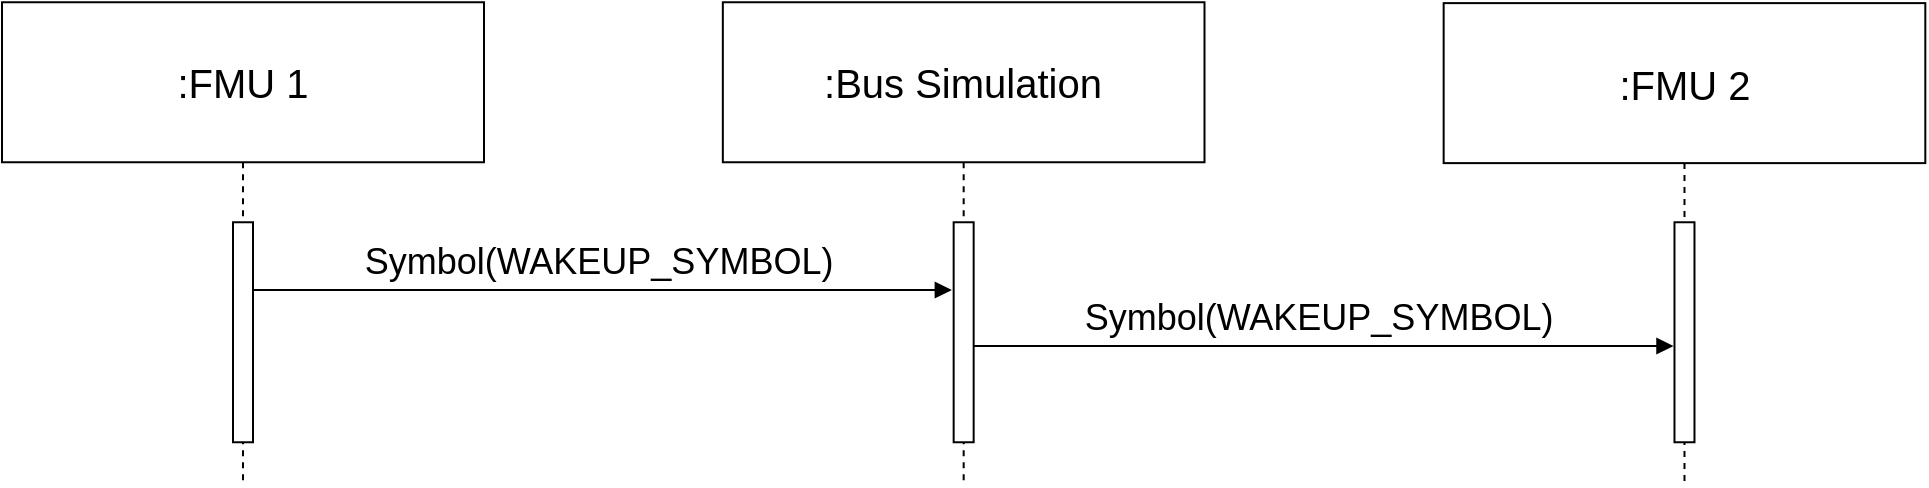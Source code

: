 <mxfile version="26.0.6">
  <diagram id="kgpKYQtTHZ0yAKxKKP6v" name="Page-1">
    <mxGraphModel dx="-797" dy="-594" grid="1" gridSize="10" guides="1" tooltips="1" connect="1" arrows="1" fold="1" page="1" pageScale="1" pageWidth="850" pageHeight="1100" math="0" shadow="0">
      <root>
        <mxCell id="0" />
        <mxCell id="1" parent="0" />
        <mxCell id="od-dk-tfpZx7mSIlCZZn-13" value="&lt;font style=&quot;font-size: 18px;&quot;&gt;Symbol(WAKEUP_SYMBOL)&lt;/font&gt;" style="html=1;verticalAlign=bottom;endArrow=block;curved=0;rounded=0;" parent="1" edge="1">
          <mxGeometry width="80" relative="1" as="geometry">
            <mxPoint x="2399.83" y="2171" as="sourcePoint" />
            <mxPoint x="2754.745" y="2171" as="targetPoint" />
          </mxGeometry>
        </mxCell>
        <mxCell id="od-dk-tfpZx7mSIlCZZn-12" value="&lt;font style=&quot;font-size: 18px;&quot;&gt;Symbol(WAKEUP_SYMBOL)&lt;/font&gt;" style="html=1;verticalAlign=bottom;endArrow=block;curved=0;rounded=0;" parent="1" edge="1">
          <mxGeometry width="80" relative="1" as="geometry">
            <mxPoint x="2040" y="2143" as="sourcePoint" />
            <mxPoint x="2393.925" y="2143" as="targetPoint" />
            <Array as="points" />
          </mxGeometry>
        </mxCell>
        <mxCell id="od-dk-tfpZx7mSIlCZZn-1" value="&lt;font style=&quot;font-size: 20px;&quot;&gt;:FMU 1&lt;/font&gt;" style="shape=umlLifeline;perimeter=lifelinePerimeter;whiteSpace=wrap;html=1;container=1;dropTarget=0;collapsible=0;recursiveResize=0;outlineConnect=0;portConstraint=eastwest;newEdgeStyle={&quot;curved&quot;:0,&quot;rounded&quot;:0};size=80;" parent="1" vertex="1">
          <mxGeometry x="1919" y="1999.13" width="241" height="240.87" as="geometry" />
        </mxCell>
        <mxCell id="LTeh_Qn0WR-T-UTZRkvy-1" value="" style="html=1;points=[[0,0,0,0,5],[0,1,0,0,-5],[1,0,0,0,5],[1,1,0,0,-5]];perimeter=orthogonalPerimeter;outlineConnect=0;targetShapes=umlLifeline;portConstraint=eastwest;newEdgeStyle={&quot;curved&quot;:0,&quot;rounded&quot;:0};fillColor=default;" vertex="1" parent="od-dk-tfpZx7mSIlCZZn-1">
          <mxGeometry x="115.5" y="110" width="10" height="110" as="geometry" />
        </mxCell>
        <mxCell id="od-dk-tfpZx7mSIlCZZn-2" value="&lt;font style=&quot;font-size: 20px;&quot;&gt;:FMU 2&lt;/font&gt;" style="shape=umlLifeline;perimeter=lifelinePerimeter;whiteSpace=wrap;html=1;container=1;dropTarget=0;collapsible=0;recursiveResize=0;outlineConnect=0;portConstraint=eastwest;newEdgeStyle={&quot;curved&quot;:0,&quot;rounded&quot;:0};size=80;" parent="1" vertex="1">
          <mxGeometry x="2639.83" y="1999.56" width="240.83" height="240.44" as="geometry" />
        </mxCell>
        <mxCell id="LTeh_Qn0WR-T-UTZRkvy-2" value="" style="html=1;points=[[0,0,0,0,5],[0,1,0,0,-5],[1,0,0,0,5],[1,1,0,0,-5]];perimeter=orthogonalPerimeter;outlineConnect=0;targetShapes=umlLifeline;portConstraint=eastwest;newEdgeStyle={&quot;curved&quot;:0,&quot;rounded&quot;:0};fillColor=default;" vertex="1" parent="od-dk-tfpZx7mSIlCZZn-2">
          <mxGeometry x="115.41" y="109.57" width="10" height="110" as="geometry" />
        </mxCell>
        <mxCell id="od-dk-tfpZx7mSIlCZZn-3" value="&lt;font style=&quot;font-size: 20px;&quot;&gt;:Bus Simulation&lt;/font&gt;" style="shape=umlLifeline;perimeter=lifelinePerimeter;whiteSpace=wrap;html=1;container=1;dropTarget=0;collapsible=0;recursiveResize=0;outlineConnect=0;portConstraint=eastwest;newEdgeStyle={&quot;curved&quot;:0,&quot;rounded&quot;:0};size=80;" parent="1" vertex="1">
          <mxGeometry x="2279.42" y="1999.13" width="240.83" height="240.87" as="geometry" />
        </mxCell>
        <mxCell id="od-dk-tfpZx7mSIlCZZn-4" value="" style="ellipse;whiteSpace=wrap;html=1;align=center;aspect=fixed;fillColor=none;strokeColor=none;resizable=0;perimeter=centerPerimeter;rotatable=0;allowArrows=0;points=[];outlineConnect=1;" parent="od-dk-tfpZx7mSIlCZZn-3" vertex="1">
          <mxGeometry x="180.46" y="200" width="10" height="10" as="geometry" />
        </mxCell>
        <mxCell id="od-dk-tfpZx7mSIlCZZn-5" value="" style="html=1;points=[[0,0,0,0,5],[0,1,0,0,-5],[1,0,0,0,5],[1,1,0,0,-5]];perimeter=orthogonalPerimeter;outlineConnect=0;targetShapes=umlLifeline;portConstraint=eastwest;newEdgeStyle={&quot;curved&quot;:0,&quot;rounded&quot;:0};fillColor=default;" parent="od-dk-tfpZx7mSIlCZZn-3" vertex="1">
          <mxGeometry x="115.41" y="110" width="10" height="110" as="geometry" />
        </mxCell>
      </root>
    </mxGraphModel>
  </diagram>
</mxfile>

